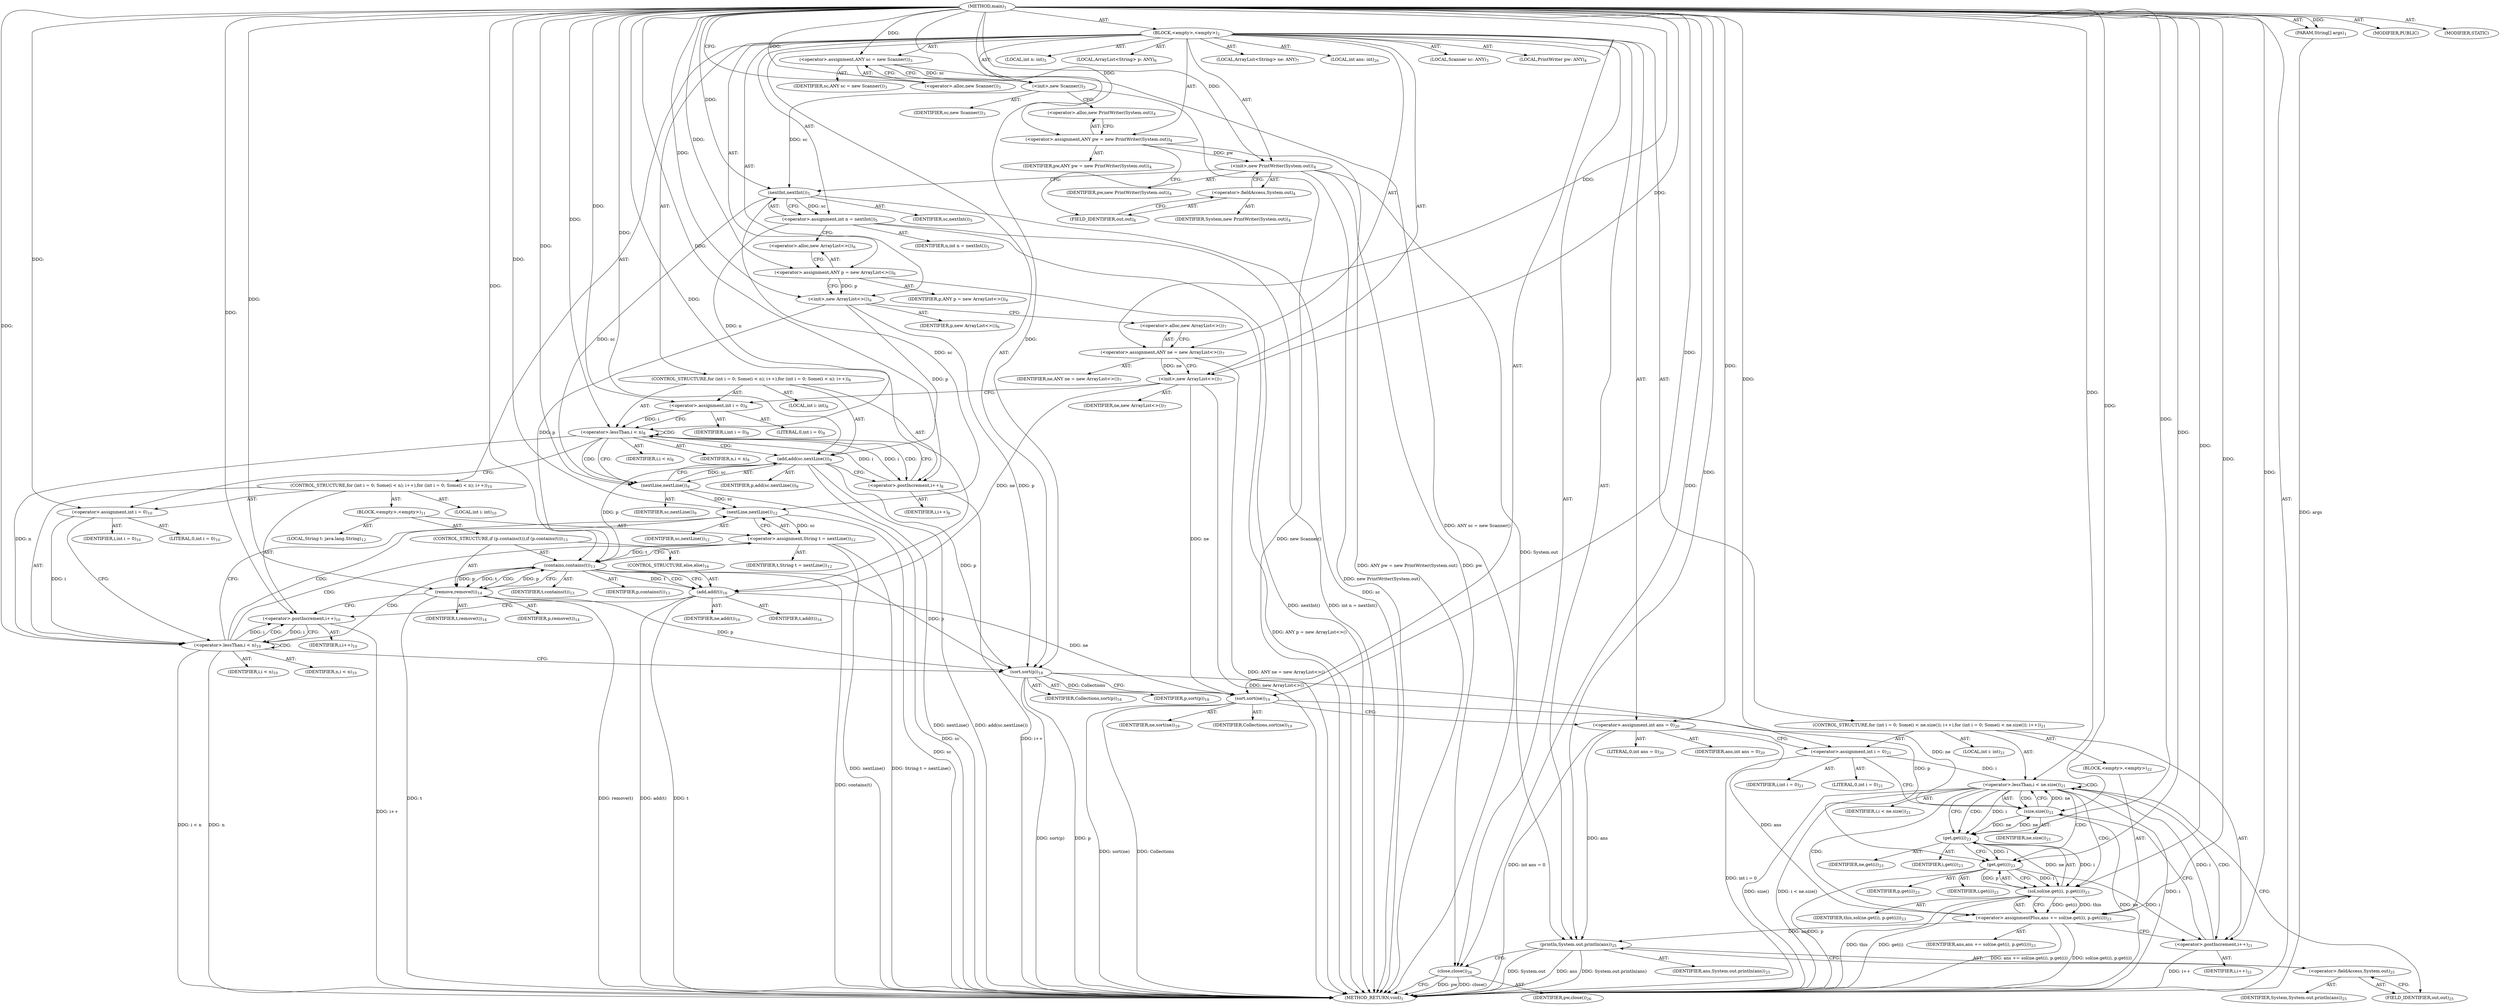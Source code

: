 digraph "main" {  
"25" [label = <(METHOD,main)<SUB>1</SUB>> ]
"26" [label = <(PARAM,String[] args)<SUB>1</SUB>> ]
"27" [label = <(BLOCK,&lt;empty&gt;,&lt;empty&gt;)<SUB>2</SUB>> ]
"4" [label = <(LOCAL,Scanner sc: ANY)<SUB>3</SUB>> ]
"28" [label = <(&lt;operator&gt;.assignment,ANY sc = new Scanner())<SUB>3</SUB>> ]
"29" [label = <(IDENTIFIER,sc,ANY sc = new Scanner())<SUB>3</SUB>> ]
"30" [label = <(&lt;operator&gt;.alloc,new Scanner())<SUB>3</SUB>> ]
"31" [label = <(&lt;init&gt;,new Scanner())<SUB>3</SUB>> ]
"3" [label = <(IDENTIFIER,sc,new Scanner())<SUB>3</SUB>> ]
"6" [label = <(LOCAL,PrintWriter pw: ANY)<SUB>4</SUB>> ]
"32" [label = <(&lt;operator&gt;.assignment,ANY pw = new PrintWriter(System.out))<SUB>4</SUB>> ]
"33" [label = <(IDENTIFIER,pw,ANY pw = new PrintWriter(System.out))<SUB>4</SUB>> ]
"34" [label = <(&lt;operator&gt;.alloc,new PrintWriter(System.out))<SUB>4</SUB>> ]
"35" [label = <(&lt;init&gt;,new PrintWriter(System.out))<SUB>4</SUB>> ]
"5" [label = <(IDENTIFIER,pw,new PrintWriter(System.out))<SUB>4</SUB>> ]
"36" [label = <(&lt;operator&gt;.fieldAccess,System.out)<SUB>4</SUB>> ]
"37" [label = <(IDENTIFIER,System,new PrintWriter(System.out))<SUB>4</SUB>> ]
"38" [label = <(FIELD_IDENTIFIER,out,out)<SUB>4</SUB>> ]
"39" [label = <(LOCAL,int n: int)<SUB>5</SUB>> ]
"40" [label = <(&lt;operator&gt;.assignment,int n = nextInt())<SUB>5</SUB>> ]
"41" [label = <(IDENTIFIER,n,int n = nextInt())<SUB>5</SUB>> ]
"42" [label = <(nextInt,nextInt())<SUB>5</SUB>> ]
"43" [label = <(IDENTIFIER,sc,nextInt())<SUB>5</SUB>> ]
"8" [label = <(LOCAL,ArrayList&lt;String&gt; p: ANY)<SUB>6</SUB>> ]
"44" [label = <(&lt;operator&gt;.assignment,ANY p = new ArrayList&lt;&gt;())<SUB>6</SUB>> ]
"45" [label = <(IDENTIFIER,p,ANY p = new ArrayList&lt;&gt;())<SUB>6</SUB>> ]
"46" [label = <(&lt;operator&gt;.alloc,new ArrayList&lt;&gt;())<SUB>6</SUB>> ]
"47" [label = <(&lt;init&gt;,new ArrayList&lt;&gt;())<SUB>6</SUB>> ]
"7" [label = <(IDENTIFIER,p,new ArrayList&lt;&gt;())<SUB>6</SUB>> ]
"10" [label = <(LOCAL,ArrayList&lt;String&gt; ne: ANY)<SUB>7</SUB>> ]
"48" [label = <(&lt;operator&gt;.assignment,ANY ne = new ArrayList&lt;&gt;())<SUB>7</SUB>> ]
"49" [label = <(IDENTIFIER,ne,ANY ne = new ArrayList&lt;&gt;())<SUB>7</SUB>> ]
"50" [label = <(&lt;operator&gt;.alloc,new ArrayList&lt;&gt;())<SUB>7</SUB>> ]
"51" [label = <(&lt;init&gt;,new ArrayList&lt;&gt;())<SUB>7</SUB>> ]
"9" [label = <(IDENTIFIER,ne,new ArrayList&lt;&gt;())<SUB>7</SUB>> ]
"52" [label = <(CONTROL_STRUCTURE,for (int i = 0; Some(i &lt; n); i++),for (int i = 0; Some(i &lt; n); i++))<SUB>8</SUB>> ]
"53" [label = <(LOCAL,int i: int)<SUB>8</SUB>> ]
"54" [label = <(&lt;operator&gt;.assignment,int i = 0)<SUB>8</SUB>> ]
"55" [label = <(IDENTIFIER,i,int i = 0)<SUB>8</SUB>> ]
"56" [label = <(LITERAL,0,int i = 0)<SUB>8</SUB>> ]
"57" [label = <(&lt;operator&gt;.lessThan,i &lt; n)<SUB>8</SUB>> ]
"58" [label = <(IDENTIFIER,i,i &lt; n)<SUB>8</SUB>> ]
"59" [label = <(IDENTIFIER,n,i &lt; n)<SUB>8</SUB>> ]
"60" [label = <(&lt;operator&gt;.postIncrement,i++)<SUB>8</SUB>> ]
"61" [label = <(IDENTIFIER,i,i++)<SUB>8</SUB>> ]
"62" [label = <(add,add(sc.nextLine()))<SUB>9</SUB>> ]
"63" [label = <(IDENTIFIER,p,add(sc.nextLine()))<SUB>9</SUB>> ]
"64" [label = <(nextLine,nextLine())<SUB>9</SUB>> ]
"65" [label = <(IDENTIFIER,sc,nextLine())<SUB>9</SUB>> ]
"66" [label = <(CONTROL_STRUCTURE,for (int i = 0; Some(i &lt; n); i++),for (int i = 0; Some(i &lt; n); i++))<SUB>10</SUB>> ]
"67" [label = <(LOCAL,int i: int)<SUB>10</SUB>> ]
"68" [label = <(&lt;operator&gt;.assignment,int i = 0)<SUB>10</SUB>> ]
"69" [label = <(IDENTIFIER,i,int i = 0)<SUB>10</SUB>> ]
"70" [label = <(LITERAL,0,int i = 0)<SUB>10</SUB>> ]
"71" [label = <(&lt;operator&gt;.lessThan,i &lt; n)<SUB>10</SUB>> ]
"72" [label = <(IDENTIFIER,i,i &lt; n)<SUB>10</SUB>> ]
"73" [label = <(IDENTIFIER,n,i &lt; n)<SUB>10</SUB>> ]
"74" [label = <(&lt;operator&gt;.postIncrement,i++)<SUB>10</SUB>> ]
"75" [label = <(IDENTIFIER,i,i++)<SUB>10</SUB>> ]
"76" [label = <(BLOCK,&lt;empty&gt;,&lt;empty&gt;)<SUB>11</SUB>> ]
"77" [label = <(LOCAL,String t: java.lang.String)<SUB>12</SUB>> ]
"78" [label = <(&lt;operator&gt;.assignment,String t = nextLine())<SUB>12</SUB>> ]
"79" [label = <(IDENTIFIER,t,String t = nextLine())<SUB>12</SUB>> ]
"80" [label = <(nextLine,nextLine())<SUB>12</SUB>> ]
"81" [label = <(IDENTIFIER,sc,nextLine())<SUB>12</SUB>> ]
"82" [label = <(CONTROL_STRUCTURE,if (p.contains(t)),if (p.contains(t)))<SUB>13</SUB>> ]
"83" [label = <(contains,contains(t))<SUB>13</SUB>> ]
"84" [label = <(IDENTIFIER,p,contains(t))<SUB>13</SUB>> ]
"85" [label = <(IDENTIFIER,t,contains(t))<SUB>13</SUB>> ]
"86" [label = <(remove,remove(t))<SUB>14</SUB>> ]
"87" [label = <(IDENTIFIER,p,remove(t))<SUB>14</SUB>> ]
"88" [label = <(IDENTIFIER,t,remove(t))<SUB>14</SUB>> ]
"89" [label = <(CONTROL_STRUCTURE,else,else)<SUB>16</SUB>> ]
"90" [label = <(add,add(t))<SUB>16</SUB>> ]
"91" [label = <(IDENTIFIER,ne,add(t))<SUB>16</SUB>> ]
"92" [label = <(IDENTIFIER,t,add(t))<SUB>16</SUB>> ]
"93" [label = <(sort,sort(p))<SUB>18</SUB>> ]
"94" [label = <(IDENTIFIER,Collections,sort(p))<SUB>18</SUB>> ]
"95" [label = <(IDENTIFIER,p,sort(p))<SUB>18</SUB>> ]
"96" [label = <(sort,sort(ne))<SUB>19</SUB>> ]
"97" [label = <(IDENTIFIER,Collections,sort(ne))<SUB>19</SUB>> ]
"98" [label = <(IDENTIFIER,ne,sort(ne))<SUB>19</SUB>> ]
"99" [label = <(LOCAL,int ans: int)<SUB>20</SUB>> ]
"100" [label = <(&lt;operator&gt;.assignment,int ans = 0)<SUB>20</SUB>> ]
"101" [label = <(IDENTIFIER,ans,int ans = 0)<SUB>20</SUB>> ]
"102" [label = <(LITERAL,0,int ans = 0)<SUB>20</SUB>> ]
"103" [label = <(CONTROL_STRUCTURE,for (int i = 0; Some(i &lt; ne.size()); i++),for (int i = 0; Some(i &lt; ne.size()); i++))<SUB>21</SUB>> ]
"104" [label = <(LOCAL,int i: int)<SUB>21</SUB>> ]
"105" [label = <(&lt;operator&gt;.assignment,int i = 0)<SUB>21</SUB>> ]
"106" [label = <(IDENTIFIER,i,int i = 0)<SUB>21</SUB>> ]
"107" [label = <(LITERAL,0,int i = 0)<SUB>21</SUB>> ]
"108" [label = <(&lt;operator&gt;.lessThan,i &lt; ne.size())<SUB>21</SUB>> ]
"109" [label = <(IDENTIFIER,i,i &lt; ne.size())<SUB>21</SUB>> ]
"110" [label = <(size,size())<SUB>21</SUB>> ]
"111" [label = <(IDENTIFIER,ne,size())<SUB>21</SUB>> ]
"112" [label = <(&lt;operator&gt;.postIncrement,i++)<SUB>21</SUB>> ]
"113" [label = <(IDENTIFIER,i,i++)<SUB>21</SUB>> ]
"114" [label = <(BLOCK,&lt;empty&gt;,&lt;empty&gt;)<SUB>22</SUB>> ]
"115" [label = <(&lt;operator&gt;.assignmentPlus,ans += sol(ne.get(i), p.get(i)))<SUB>23</SUB>> ]
"116" [label = <(IDENTIFIER,ans,ans += sol(ne.get(i), p.get(i)))<SUB>23</SUB>> ]
"117" [label = <(sol,sol(ne.get(i), p.get(i)))<SUB>23</SUB>> ]
"118" [label = <(IDENTIFIER,this,sol(ne.get(i), p.get(i)))<SUB>23</SUB>> ]
"119" [label = <(get,get(i))<SUB>23</SUB>> ]
"120" [label = <(IDENTIFIER,ne,get(i))<SUB>23</SUB>> ]
"121" [label = <(IDENTIFIER,i,get(i))<SUB>23</SUB>> ]
"122" [label = <(get,get(i))<SUB>23</SUB>> ]
"123" [label = <(IDENTIFIER,p,get(i))<SUB>23</SUB>> ]
"124" [label = <(IDENTIFIER,i,get(i))<SUB>23</SUB>> ]
"125" [label = <(println,System.out.println(ans))<SUB>25</SUB>> ]
"126" [label = <(&lt;operator&gt;.fieldAccess,System.out)<SUB>25</SUB>> ]
"127" [label = <(IDENTIFIER,System,System.out.println(ans))<SUB>25</SUB>> ]
"128" [label = <(FIELD_IDENTIFIER,out,out)<SUB>25</SUB>> ]
"129" [label = <(IDENTIFIER,ans,System.out.println(ans))<SUB>25</SUB>> ]
"130" [label = <(close,close())<SUB>26</SUB>> ]
"131" [label = <(IDENTIFIER,pw,close())<SUB>26</SUB>> ]
"132" [label = <(MODIFIER,PUBLIC)> ]
"133" [label = <(MODIFIER,STATIC)> ]
"134" [label = <(METHOD_RETURN,void)<SUB>1</SUB>> ]
  "25" -> "26"  [ label = "AST: "] 
  "25" -> "27"  [ label = "AST: "] 
  "25" -> "132"  [ label = "AST: "] 
  "25" -> "133"  [ label = "AST: "] 
  "25" -> "134"  [ label = "AST: "] 
  "27" -> "4"  [ label = "AST: "] 
  "27" -> "28"  [ label = "AST: "] 
  "27" -> "31"  [ label = "AST: "] 
  "27" -> "6"  [ label = "AST: "] 
  "27" -> "32"  [ label = "AST: "] 
  "27" -> "35"  [ label = "AST: "] 
  "27" -> "39"  [ label = "AST: "] 
  "27" -> "40"  [ label = "AST: "] 
  "27" -> "8"  [ label = "AST: "] 
  "27" -> "44"  [ label = "AST: "] 
  "27" -> "47"  [ label = "AST: "] 
  "27" -> "10"  [ label = "AST: "] 
  "27" -> "48"  [ label = "AST: "] 
  "27" -> "51"  [ label = "AST: "] 
  "27" -> "52"  [ label = "AST: "] 
  "27" -> "66"  [ label = "AST: "] 
  "27" -> "93"  [ label = "AST: "] 
  "27" -> "96"  [ label = "AST: "] 
  "27" -> "99"  [ label = "AST: "] 
  "27" -> "100"  [ label = "AST: "] 
  "27" -> "103"  [ label = "AST: "] 
  "27" -> "125"  [ label = "AST: "] 
  "27" -> "130"  [ label = "AST: "] 
  "28" -> "29"  [ label = "AST: "] 
  "28" -> "30"  [ label = "AST: "] 
  "31" -> "3"  [ label = "AST: "] 
  "32" -> "33"  [ label = "AST: "] 
  "32" -> "34"  [ label = "AST: "] 
  "35" -> "5"  [ label = "AST: "] 
  "35" -> "36"  [ label = "AST: "] 
  "36" -> "37"  [ label = "AST: "] 
  "36" -> "38"  [ label = "AST: "] 
  "40" -> "41"  [ label = "AST: "] 
  "40" -> "42"  [ label = "AST: "] 
  "42" -> "43"  [ label = "AST: "] 
  "44" -> "45"  [ label = "AST: "] 
  "44" -> "46"  [ label = "AST: "] 
  "47" -> "7"  [ label = "AST: "] 
  "48" -> "49"  [ label = "AST: "] 
  "48" -> "50"  [ label = "AST: "] 
  "51" -> "9"  [ label = "AST: "] 
  "52" -> "53"  [ label = "AST: "] 
  "52" -> "54"  [ label = "AST: "] 
  "52" -> "57"  [ label = "AST: "] 
  "52" -> "60"  [ label = "AST: "] 
  "52" -> "62"  [ label = "AST: "] 
  "54" -> "55"  [ label = "AST: "] 
  "54" -> "56"  [ label = "AST: "] 
  "57" -> "58"  [ label = "AST: "] 
  "57" -> "59"  [ label = "AST: "] 
  "60" -> "61"  [ label = "AST: "] 
  "62" -> "63"  [ label = "AST: "] 
  "62" -> "64"  [ label = "AST: "] 
  "64" -> "65"  [ label = "AST: "] 
  "66" -> "67"  [ label = "AST: "] 
  "66" -> "68"  [ label = "AST: "] 
  "66" -> "71"  [ label = "AST: "] 
  "66" -> "74"  [ label = "AST: "] 
  "66" -> "76"  [ label = "AST: "] 
  "68" -> "69"  [ label = "AST: "] 
  "68" -> "70"  [ label = "AST: "] 
  "71" -> "72"  [ label = "AST: "] 
  "71" -> "73"  [ label = "AST: "] 
  "74" -> "75"  [ label = "AST: "] 
  "76" -> "77"  [ label = "AST: "] 
  "76" -> "78"  [ label = "AST: "] 
  "76" -> "82"  [ label = "AST: "] 
  "78" -> "79"  [ label = "AST: "] 
  "78" -> "80"  [ label = "AST: "] 
  "80" -> "81"  [ label = "AST: "] 
  "82" -> "83"  [ label = "AST: "] 
  "82" -> "86"  [ label = "AST: "] 
  "82" -> "89"  [ label = "AST: "] 
  "83" -> "84"  [ label = "AST: "] 
  "83" -> "85"  [ label = "AST: "] 
  "86" -> "87"  [ label = "AST: "] 
  "86" -> "88"  [ label = "AST: "] 
  "89" -> "90"  [ label = "AST: "] 
  "90" -> "91"  [ label = "AST: "] 
  "90" -> "92"  [ label = "AST: "] 
  "93" -> "94"  [ label = "AST: "] 
  "93" -> "95"  [ label = "AST: "] 
  "96" -> "97"  [ label = "AST: "] 
  "96" -> "98"  [ label = "AST: "] 
  "100" -> "101"  [ label = "AST: "] 
  "100" -> "102"  [ label = "AST: "] 
  "103" -> "104"  [ label = "AST: "] 
  "103" -> "105"  [ label = "AST: "] 
  "103" -> "108"  [ label = "AST: "] 
  "103" -> "112"  [ label = "AST: "] 
  "103" -> "114"  [ label = "AST: "] 
  "105" -> "106"  [ label = "AST: "] 
  "105" -> "107"  [ label = "AST: "] 
  "108" -> "109"  [ label = "AST: "] 
  "108" -> "110"  [ label = "AST: "] 
  "110" -> "111"  [ label = "AST: "] 
  "112" -> "113"  [ label = "AST: "] 
  "114" -> "115"  [ label = "AST: "] 
  "115" -> "116"  [ label = "AST: "] 
  "115" -> "117"  [ label = "AST: "] 
  "117" -> "118"  [ label = "AST: "] 
  "117" -> "119"  [ label = "AST: "] 
  "117" -> "122"  [ label = "AST: "] 
  "119" -> "120"  [ label = "AST: "] 
  "119" -> "121"  [ label = "AST: "] 
  "122" -> "123"  [ label = "AST: "] 
  "122" -> "124"  [ label = "AST: "] 
  "125" -> "126"  [ label = "AST: "] 
  "125" -> "129"  [ label = "AST: "] 
  "126" -> "127"  [ label = "AST: "] 
  "126" -> "128"  [ label = "AST: "] 
  "130" -> "131"  [ label = "AST: "] 
  "28" -> "31"  [ label = "CFG: "] 
  "31" -> "34"  [ label = "CFG: "] 
  "32" -> "38"  [ label = "CFG: "] 
  "35" -> "42"  [ label = "CFG: "] 
  "40" -> "46"  [ label = "CFG: "] 
  "44" -> "47"  [ label = "CFG: "] 
  "47" -> "50"  [ label = "CFG: "] 
  "48" -> "51"  [ label = "CFG: "] 
  "51" -> "54"  [ label = "CFG: "] 
  "93" -> "96"  [ label = "CFG: "] 
  "96" -> "100"  [ label = "CFG: "] 
  "100" -> "105"  [ label = "CFG: "] 
  "125" -> "130"  [ label = "CFG: "] 
  "130" -> "134"  [ label = "CFG: "] 
  "30" -> "28"  [ label = "CFG: "] 
  "34" -> "32"  [ label = "CFG: "] 
  "36" -> "35"  [ label = "CFG: "] 
  "42" -> "40"  [ label = "CFG: "] 
  "46" -> "44"  [ label = "CFG: "] 
  "50" -> "48"  [ label = "CFG: "] 
  "54" -> "57"  [ label = "CFG: "] 
  "57" -> "64"  [ label = "CFG: "] 
  "57" -> "68"  [ label = "CFG: "] 
  "60" -> "57"  [ label = "CFG: "] 
  "62" -> "60"  [ label = "CFG: "] 
  "68" -> "71"  [ label = "CFG: "] 
  "71" -> "80"  [ label = "CFG: "] 
  "71" -> "93"  [ label = "CFG: "] 
  "74" -> "71"  [ label = "CFG: "] 
  "105" -> "110"  [ label = "CFG: "] 
  "108" -> "119"  [ label = "CFG: "] 
  "108" -> "128"  [ label = "CFG: "] 
  "112" -> "110"  [ label = "CFG: "] 
  "126" -> "125"  [ label = "CFG: "] 
  "38" -> "36"  [ label = "CFG: "] 
  "64" -> "62"  [ label = "CFG: "] 
  "78" -> "83"  [ label = "CFG: "] 
  "110" -> "108"  [ label = "CFG: "] 
  "115" -> "112"  [ label = "CFG: "] 
  "128" -> "126"  [ label = "CFG: "] 
  "80" -> "78"  [ label = "CFG: "] 
  "83" -> "86"  [ label = "CFG: "] 
  "83" -> "90"  [ label = "CFG: "] 
  "86" -> "74"  [ label = "CFG: "] 
  "117" -> "115"  [ label = "CFG: "] 
  "90" -> "74"  [ label = "CFG: "] 
  "119" -> "122"  [ label = "CFG: "] 
  "122" -> "117"  [ label = "CFG: "] 
  "25" -> "30"  [ label = "CFG: "] 
  "26" -> "134"  [ label = "DDG: args"] 
  "28" -> "134"  [ label = "DDG: ANY sc = new Scanner()"] 
  "31" -> "134"  [ label = "DDG: new Scanner()"] 
  "32" -> "134"  [ label = "DDG: ANY pw = new PrintWriter(System.out)"] 
  "35" -> "134"  [ label = "DDG: new PrintWriter(System.out)"] 
  "42" -> "134"  [ label = "DDG: sc"] 
  "40" -> "134"  [ label = "DDG: nextInt()"] 
  "40" -> "134"  [ label = "DDG: int n = nextInt()"] 
  "44" -> "134"  [ label = "DDG: ANY p = new ArrayList&lt;&gt;()"] 
  "48" -> "134"  [ label = "DDG: ANY ne = new ArrayList&lt;&gt;()"] 
  "51" -> "134"  [ label = "DDG: new ArrayList&lt;&gt;()"] 
  "71" -> "134"  [ label = "DDG: n"] 
  "71" -> "134"  [ label = "DDG: i &lt; n"] 
  "93" -> "134"  [ label = "DDG: p"] 
  "93" -> "134"  [ label = "DDG: sort(p)"] 
  "96" -> "134"  [ label = "DDG: Collections"] 
  "96" -> "134"  [ label = "DDG: sort(ne)"] 
  "100" -> "134"  [ label = "DDG: int ans = 0"] 
  "105" -> "134"  [ label = "DDG: int i = 0"] 
  "108" -> "134"  [ label = "DDG: i"] 
  "110" -> "134"  [ label = "DDG: ne"] 
  "108" -> "134"  [ label = "DDG: size()"] 
  "108" -> "134"  [ label = "DDG: i &lt; ne.size()"] 
  "125" -> "134"  [ label = "DDG: System.out"] 
  "125" -> "134"  [ label = "DDG: ans"] 
  "125" -> "134"  [ label = "DDG: System.out.println(ans)"] 
  "130" -> "134"  [ label = "DDG: pw"] 
  "130" -> "134"  [ label = "DDG: close()"] 
  "117" -> "134"  [ label = "DDG: get(i)"] 
  "122" -> "134"  [ label = "DDG: p"] 
  "115" -> "134"  [ label = "DDG: sol(ne.get(i), p.get(i))"] 
  "115" -> "134"  [ label = "DDG: ans += sol(ne.get(i), p.get(i))"] 
  "112" -> "134"  [ label = "DDG: i++"] 
  "80" -> "134"  [ label = "DDG: sc"] 
  "78" -> "134"  [ label = "DDG: nextLine()"] 
  "78" -> "134"  [ label = "DDG: String t = nextLine()"] 
  "83" -> "134"  [ label = "DDG: contains(t)"] 
  "90" -> "134"  [ label = "DDG: t"] 
  "90" -> "134"  [ label = "DDG: add(t)"] 
  "86" -> "134"  [ label = "DDG: t"] 
  "86" -> "134"  [ label = "DDG: remove(t)"] 
  "74" -> "134"  [ label = "DDG: i++"] 
  "64" -> "134"  [ label = "DDG: sc"] 
  "62" -> "134"  [ label = "DDG: nextLine()"] 
  "62" -> "134"  [ label = "DDG: add(sc.nextLine())"] 
  "60" -> "134"  [ label = "DDG: i++"] 
  "117" -> "134"  [ label = "DDG: this"] 
  "25" -> "26"  [ label = "DDG: "] 
  "25" -> "28"  [ label = "DDG: "] 
  "25" -> "32"  [ label = "DDG: "] 
  "42" -> "40"  [ label = "DDG: sc"] 
  "25" -> "44"  [ label = "DDG: "] 
  "25" -> "48"  [ label = "DDG: "] 
  "25" -> "100"  [ label = "DDG: "] 
  "28" -> "31"  [ label = "DDG: sc"] 
  "25" -> "31"  [ label = "DDG: "] 
  "32" -> "35"  [ label = "DDG: pw"] 
  "25" -> "35"  [ label = "DDG: "] 
  "44" -> "47"  [ label = "DDG: p"] 
  "25" -> "47"  [ label = "DDG: "] 
  "48" -> "51"  [ label = "DDG: ne"] 
  "25" -> "51"  [ label = "DDG: "] 
  "25" -> "54"  [ label = "DDG: "] 
  "25" -> "68"  [ label = "DDG: "] 
  "25" -> "93"  [ label = "DDG: "] 
  "47" -> "93"  [ label = "DDG: p"] 
  "83" -> "93"  [ label = "DDG: p"] 
  "86" -> "93"  [ label = "DDG: p"] 
  "62" -> "93"  [ label = "DDG: p"] 
  "93" -> "96"  [ label = "DDG: Collections"] 
  "25" -> "96"  [ label = "DDG: "] 
  "51" -> "96"  [ label = "DDG: ne"] 
  "90" -> "96"  [ label = "DDG: ne"] 
  "25" -> "105"  [ label = "DDG: "] 
  "35" -> "125"  [ label = "DDG: System.out"] 
  "100" -> "125"  [ label = "DDG: ans"] 
  "115" -> "125"  [ label = "DDG: ans"] 
  "25" -> "125"  [ label = "DDG: "] 
  "35" -> "130"  [ label = "DDG: pw"] 
  "25" -> "130"  [ label = "DDG: "] 
  "31" -> "42"  [ label = "DDG: sc"] 
  "25" -> "42"  [ label = "DDG: "] 
  "54" -> "57"  [ label = "DDG: i"] 
  "60" -> "57"  [ label = "DDG: i"] 
  "25" -> "57"  [ label = "DDG: "] 
  "40" -> "57"  [ label = "DDG: n"] 
  "57" -> "60"  [ label = "DDG: i"] 
  "25" -> "60"  [ label = "DDG: "] 
  "47" -> "62"  [ label = "DDG: p"] 
  "25" -> "62"  [ label = "DDG: "] 
  "64" -> "62"  [ label = "DDG: sc"] 
  "68" -> "71"  [ label = "DDG: i"] 
  "74" -> "71"  [ label = "DDG: i"] 
  "25" -> "71"  [ label = "DDG: "] 
  "57" -> "71"  [ label = "DDG: n"] 
  "71" -> "74"  [ label = "DDG: i"] 
  "25" -> "74"  [ label = "DDG: "] 
  "80" -> "78"  [ label = "DDG: sc"] 
  "105" -> "108"  [ label = "DDG: i"] 
  "112" -> "108"  [ label = "DDG: i"] 
  "25" -> "108"  [ label = "DDG: "] 
  "110" -> "108"  [ label = "DDG: ne"] 
  "122" -> "112"  [ label = "DDG: i"] 
  "25" -> "112"  [ label = "DDG: "] 
  "117" -> "115"  [ label = "DDG: this"] 
  "117" -> "115"  [ label = "DDG: get(i)"] 
  "42" -> "64"  [ label = "DDG: sc"] 
  "25" -> "64"  [ label = "DDG: "] 
  "96" -> "110"  [ label = "DDG: ne"] 
  "119" -> "110"  [ label = "DDG: ne"] 
  "25" -> "110"  [ label = "DDG: "] 
  "100" -> "115"  [ label = "DDG: ans"] 
  "25" -> "115"  [ label = "DDG: "] 
  "42" -> "80"  [ label = "DDG: sc"] 
  "64" -> "80"  [ label = "DDG: sc"] 
  "25" -> "80"  [ label = "DDG: "] 
  "47" -> "83"  [ label = "DDG: p"] 
  "86" -> "83"  [ label = "DDG: p"] 
  "62" -> "83"  [ label = "DDG: p"] 
  "25" -> "83"  [ label = "DDG: "] 
  "78" -> "83"  [ label = "DDG: t"] 
  "83" -> "86"  [ label = "DDG: p"] 
  "25" -> "86"  [ label = "DDG: "] 
  "83" -> "86"  [ label = "DDG: t"] 
  "25" -> "117"  [ label = "DDG: "] 
  "119" -> "117"  [ label = "DDG: ne"] 
  "119" -> "117"  [ label = "DDG: i"] 
  "122" -> "117"  [ label = "DDG: p"] 
  "122" -> "117"  [ label = "DDG: i"] 
  "51" -> "90"  [ label = "DDG: ne"] 
  "25" -> "90"  [ label = "DDG: "] 
  "83" -> "90"  [ label = "DDG: t"] 
  "110" -> "119"  [ label = "DDG: ne"] 
  "25" -> "119"  [ label = "DDG: "] 
  "108" -> "119"  [ label = "DDG: i"] 
  "93" -> "122"  [ label = "DDG: p"] 
  "25" -> "122"  [ label = "DDG: "] 
  "119" -> "122"  [ label = "DDG: i"] 
  "57" -> "60"  [ label = "CDG: "] 
  "57" -> "64"  [ label = "CDG: "] 
  "57" -> "57"  [ label = "CDG: "] 
  "57" -> "62"  [ label = "CDG: "] 
  "71" -> "80"  [ label = "CDG: "] 
  "71" -> "83"  [ label = "CDG: "] 
  "71" -> "71"  [ label = "CDG: "] 
  "71" -> "74"  [ label = "CDG: "] 
  "71" -> "78"  [ label = "CDG: "] 
  "108" -> "115"  [ label = "CDG: "] 
  "108" -> "122"  [ label = "CDG: "] 
  "108" -> "110"  [ label = "CDG: "] 
  "108" -> "119"  [ label = "CDG: "] 
  "108" -> "117"  [ label = "CDG: "] 
  "108" -> "112"  [ label = "CDG: "] 
  "108" -> "108"  [ label = "CDG: "] 
  "83" -> "90"  [ label = "CDG: "] 
  "83" -> "86"  [ label = "CDG: "] 
}
